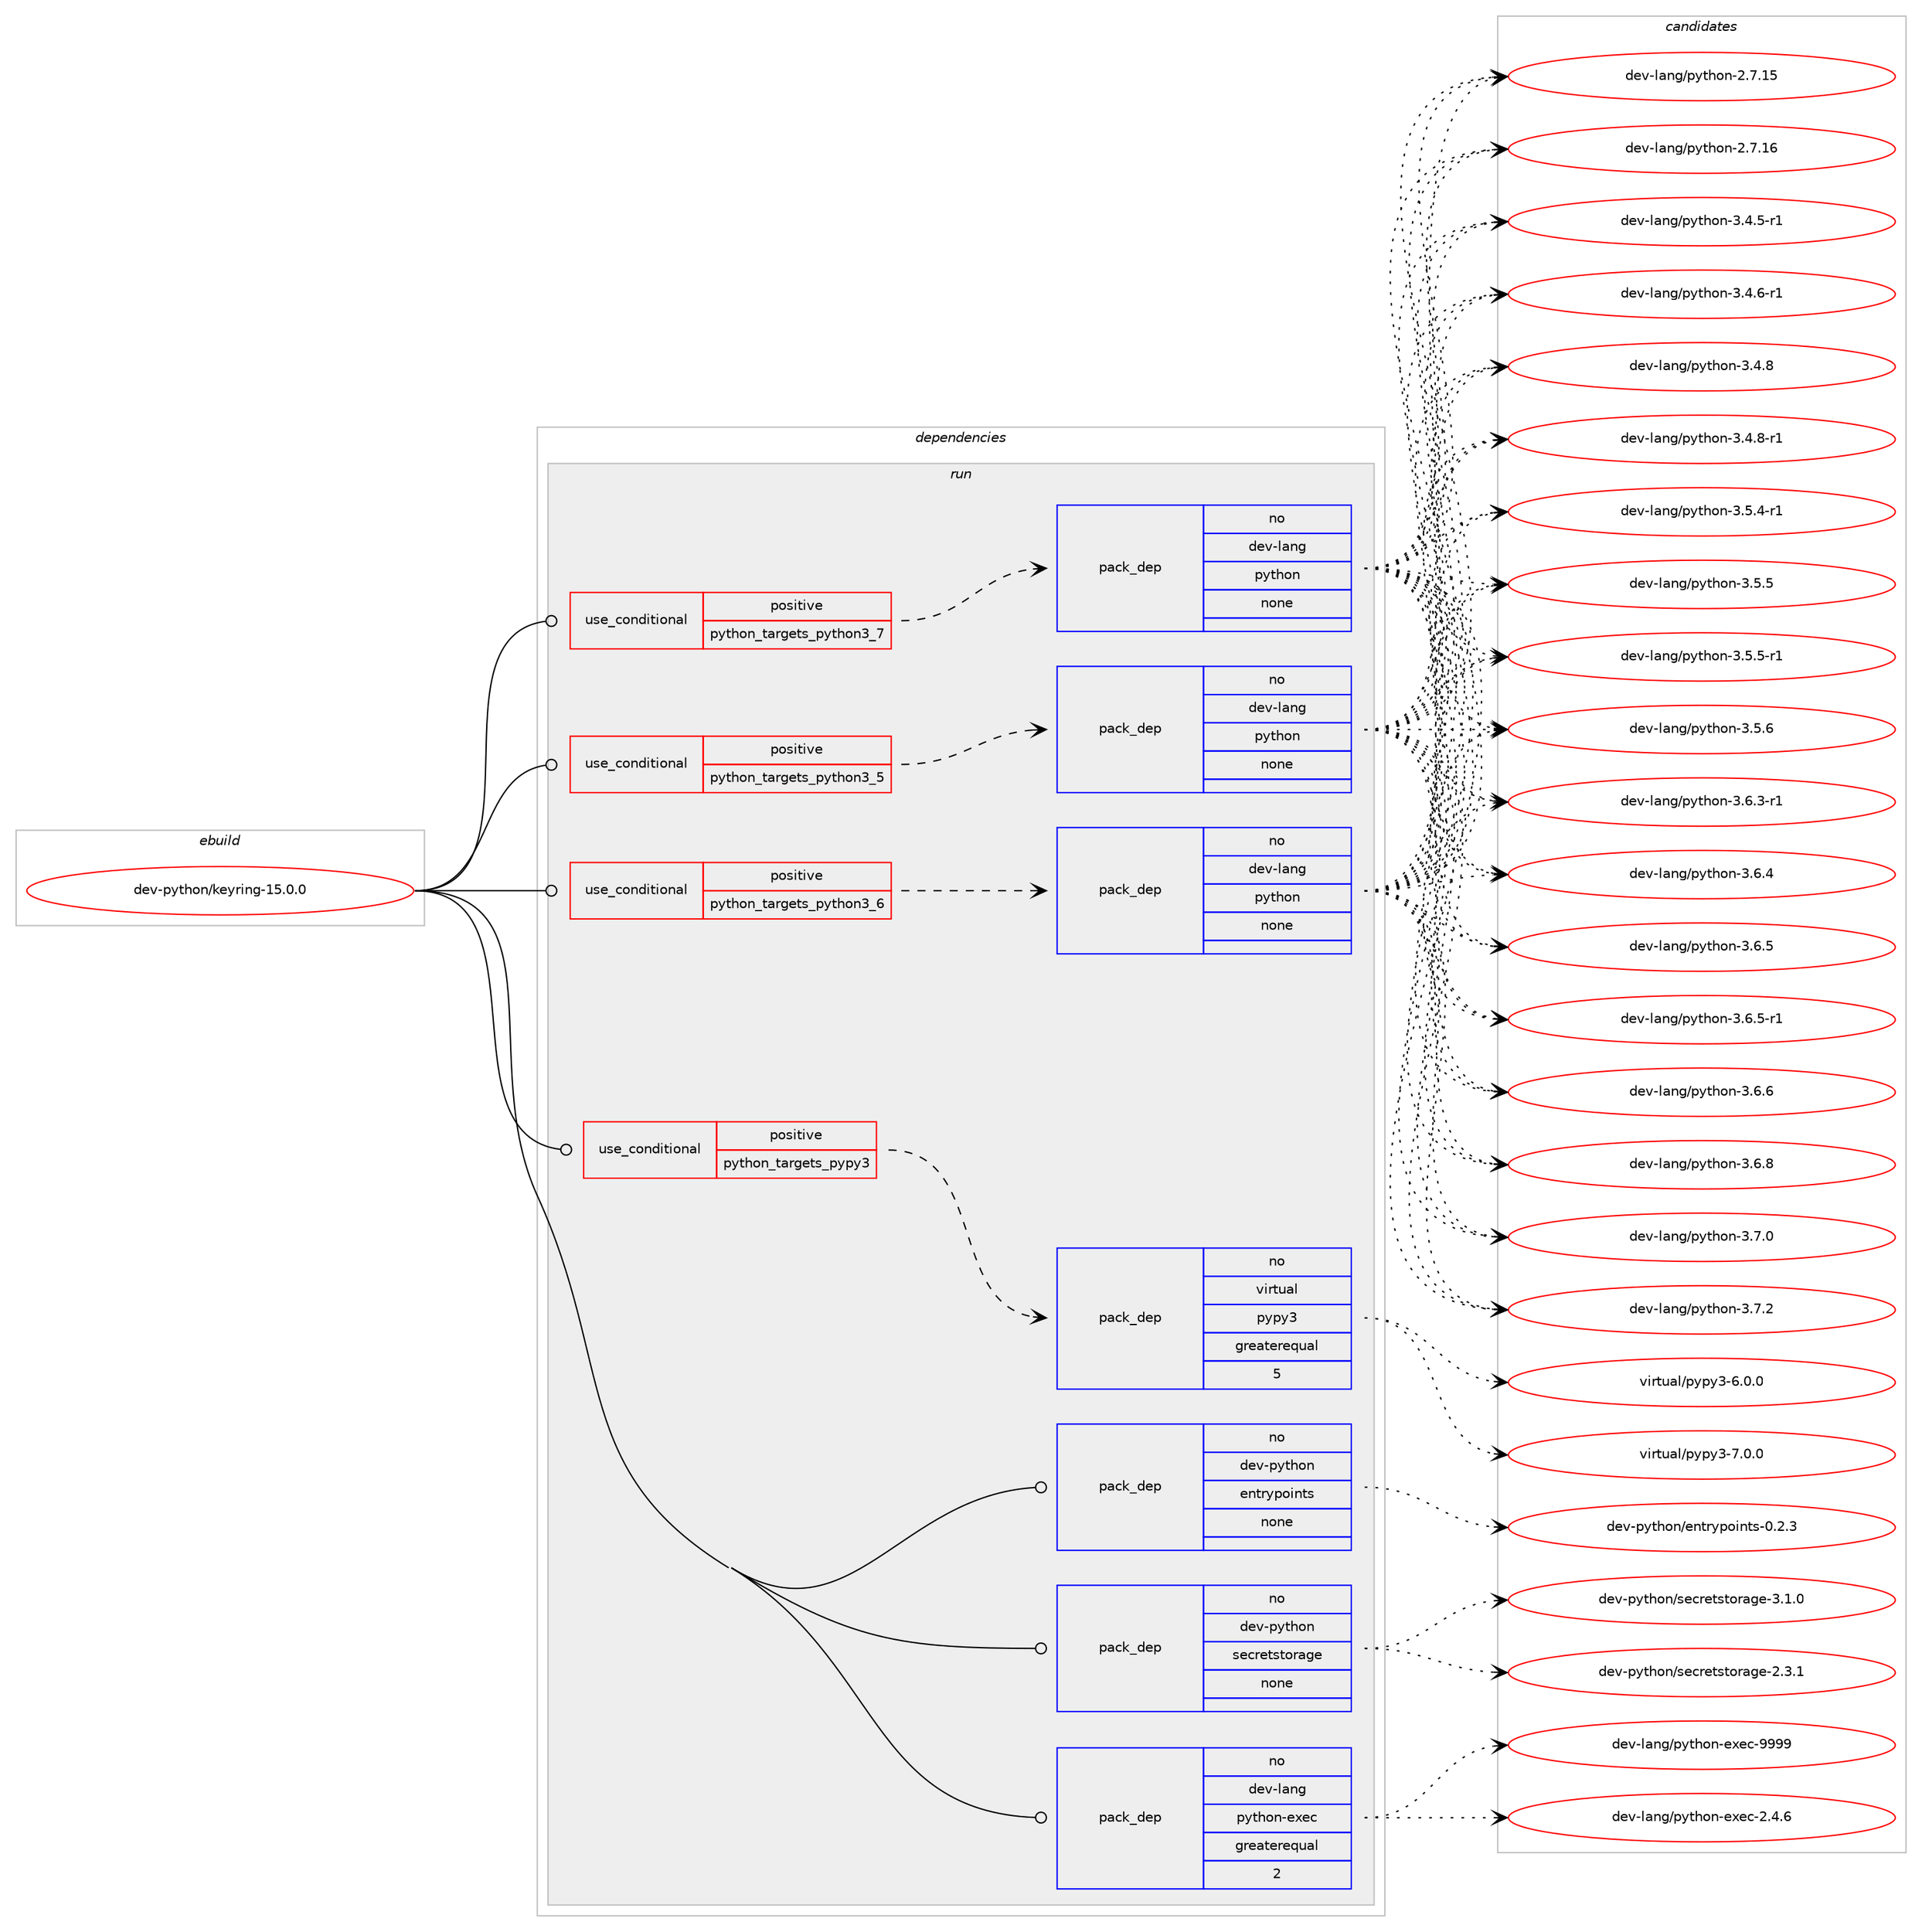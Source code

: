 digraph prolog {

# *************
# Graph options
# *************

newrank=true;
concentrate=true;
compound=true;
graph [rankdir=LR,fontname=Helvetica,fontsize=10,ranksep=1.5];#, ranksep=2.5, nodesep=0.2];
edge  [arrowhead=vee];
node  [fontname=Helvetica,fontsize=10];

# **********
# The ebuild
# **********

subgraph cluster_leftcol {
color=gray;
rank=same;
label=<<i>ebuild</i>>;
id [label="dev-python/keyring-15.0.0", color=red, width=4, href="../dev-python/keyring-15.0.0.svg"];
}

# ****************
# The dependencies
# ****************

subgraph cluster_midcol {
color=gray;
label=<<i>dependencies</i>>;
subgraph cluster_compile {
fillcolor="#eeeeee";
style=filled;
label=<<i>compile</i>>;
}
subgraph cluster_compileandrun {
fillcolor="#eeeeee";
style=filled;
label=<<i>compile and run</i>>;
}
subgraph cluster_run {
fillcolor="#eeeeee";
style=filled;
label=<<i>run</i>>;
subgraph cond376650 {
dependency1416366 [label=<<TABLE BORDER="0" CELLBORDER="1" CELLSPACING="0" CELLPADDING="4"><TR><TD ROWSPAN="3" CELLPADDING="10">use_conditional</TD></TR><TR><TD>positive</TD></TR><TR><TD>python_targets_pypy3</TD></TR></TABLE>>, shape=none, color=red];
subgraph pack1016443 {
dependency1416367 [label=<<TABLE BORDER="0" CELLBORDER="1" CELLSPACING="0" CELLPADDING="4" WIDTH="220"><TR><TD ROWSPAN="6" CELLPADDING="30">pack_dep</TD></TR><TR><TD WIDTH="110">no</TD></TR><TR><TD>virtual</TD></TR><TR><TD>pypy3</TD></TR><TR><TD>greaterequal</TD></TR><TR><TD>5</TD></TR></TABLE>>, shape=none, color=blue];
}
dependency1416366:e -> dependency1416367:w [weight=20,style="dashed",arrowhead="vee"];
}
id:e -> dependency1416366:w [weight=20,style="solid",arrowhead="odot"];
subgraph cond376651 {
dependency1416368 [label=<<TABLE BORDER="0" CELLBORDER="1" CELLSPACING="0" CELLPADDING="4"><TR><TD ROWSPAN="3" CELLPADDING="10">use_conditional</TD></TR><TR><TD>positive</TD></TR><TR><TD>python_targets_python3_5</TD></TR></TABLE>>, shape=none, color=red];
subgraph pack1016444 {
dependency1416369 [label=<<TABLE BORDER="0" CELLBORDER="1" CELLSPACING="0" CELLPADDING="4" WIDTH="220"><TR><TD ROWSPAN="6" CELLPADDING="30">pack_dep</TD></TR><TR><TD WIDTH="110">no</TD></TR><TR><TD>dev-lang</TD></TR><TR><TD>python</TD></TR><TR><TD>none</TD></TR><TR><TD></TD></TR></TABLE>>, shape=none, color=blue];
}
dependency1416368:e -> dependency1416369:w [weight=20,style="dashed",arrowhead="vee"];
}
id:e -> dependency1416368:w [weight=20,style="solid",arrowhead="odot"];
subgraph cond376652 {
dependency1416370 [label=<<TABLE BORDER="0" CELLBORDER="1" CELLSPACING="0" CELLPADDING="4"><TR><TD ROWSPAN="3" CELLPADDING="10">use_conditional</TD></TR><TR><TD>positive</TD></TR><TR><TD>python_targets_python3_6</TD></TR></TABLE>>, shape=none, color=red];
subgraph pack1016445 {
dependency1416371 [label=<<TABLE BORDER="0" CELLBORDER="1" CELLSPACING="0" CELLPADDING="4" WIDTH="220"><TR><TD ROWSPAN="6" CELLPADDING="30">pack_dep</TD></TR><TR><TD WIDTH="110">no</TD></TR><TR><TD>dev-lang</TD></TR><TR><TD>python</TD></TR><TR><TD>none</TD></TR><TR><TD></TD></TR></TABLE>>, shape=none, color=blue];
}
dependency1416370:e -> dependency1416371:w [weight=20,style="dashed",arrowhead="vee"];
}
id:e -> dependency1416370:w [weight=20,style="solid",arrowhead="odot"];
subgraph cond376653 {
dependency1416372 [label=<<TABLE BORDER="0" CELLBORDER="1" CELLSPACING="0" CELLPADDING="4"><TR><TD ROWSPAN="3" CELLPADDING="10">use_conditional</TD></TR><TR><TD>positive</TD></TR><TR><TD>python_targets_python3_7</TD></TR></TABLE>>, shape=none, color=red];
subgraph pack1016446 {
dependency1416373 [label=<<TABLE BORDER="0" CELLBORDER="1" CELLSPACING="0" CELLPADDING="4" WIDTH="220"><TR><TD ROWSPAN="6" CELLPADDING="30">pack_dep</TD></TR><TR><TD WIDTH="110">no</TD></TR><TR><TD>dev-lang</TD></TR><TR><TD>python</TD></TR><TR><TD>none</TD></TR><TR><TD></TD></TR></TABLE>>, shape=none, color=blue];
}
dependency1416372:e -> dependency1416373:w [weight=20,style="dashed",arrowhead="vee"];
}
id:e -> dependency1416372:w [weight=20,style="solid",arrowhead="odot"];
subgraph pack1016447 {
dependency1416374 [label=<<TABLE BORDER="0" CELLBORDER="1" CELLSPACING="0" CELLPADDING="4" WIDTH="220"><TR><TD ROWSPAN="6" CELLPADDING="30">pack_dep</TD></TR><TR><TD WIDTH="110">no</TD></TR><TR><TD>dev-lang</TD></TR><TR><TD>python-exec</TD></TR><TR><TD>greaterequal</TD></TR><TR><TD>2</TD></TR></TABLE>>, shape=none, color=blue];
}
id:e -> dependency1416374:w [weight=20,style="solid",arrowhead="odot"];
subgraph pack1016448 {
dependency1416375 [label=<<TABLE BORDER="0" CELLBORDER="1" CELLSPACING="0" CELLPADDING="4" WIDTH="220"><TR><TD ROWSPAN="6" CELLPADDING="30">pack_dep</TD></TR><TR><TD WIDTH="110">no</TD></TR><TR><TD>dev-python</TD></TR><TR><TD>entrypoints</TD></TR><TR><TD>none</TD></TR><TR><TD></TD></TR></TABLE>>, shape=none, color=blue];
}
id:e -> dependency1416375:w [weight=20,style="solid",arrowhead="odot"];
subgraph pack1016449 {
dependency1416376 [label=<<TABLE BORDER="0" CELLBORDER="1" CELLSPACING="0" CELLPADDING="4" WIDTH="220"><TR><TD ROWSPAN="6" CELLPADDING="30">pack_dep</TD></TR><TR><TD WIDTH="110">no</TD></TR><TR><TD>dev-python</TD></TR><TR><TD>secretstorage</TD></TR><TR><TD>none</TD></TR><TR><TD></TD></TR></TABLE>>, shape=none, color=blue];
}
id:e -> dependency1416376:w [weight=20,style="solid",arrowhead="odot"];
}
}

# **************
# The candidates
# **************

subgraph cluster_choices {
rank=same;
color=gray;
label=<<i>candidates</i>>;

subgraph choice1016443 {
color=black;
nodesep=1;
choice118105114116117971084711212111212151455446484648 [label="virtual/pypy3-6.0.0", color=red, width=4,href="../virtual/pypy3-6.0.0.svg"];
choice118105114116117971084711212111212151455546484648 [label="virtual/pypy3-7.0.0", color=red, width=4,href="../virtual/pypy3-7.0.0.svg"];
dependency1416367:e -> choice118105114116117971084711212111212151455446484648:w [style=dotted,weight="100"];
dependency1416367:e -> choice118105114116117971084711212111212151455546484648:w [style=dotted,weight="100"];
}
subgraph choice1016444 {
color=black;
nodesep=1;
choice10010111845108971101034711212111610411111045504655464953 [label="dev-lang/python-2.7.15", color=red, width=4,href="../dev-lang/python-2.7.15.svg"];
choice10010111845108971101034711212111610411111045504655464954 [label="dev-lang/python-2.7.16", color=red, width=4,href="../dev-lang/python-2.7.16.svg"];
choice1001011184510897110103471121211161041111104551465246534511449 [label="dev-lang/python-3.4.5-r1", color=red, width=4,href="../dev-lang/python-3.4.5-r1.svg"];
choice1001011184510897110103471121211161041111104551465246544511449 [label="dev-lang/python-3.4.6-r1", color=red, width=4,href="../dev-lang/python-3.4.6-r1.svg"];
choice100101118451089711010347112121116104111110455146524656 [label="dev-lang/python-3.4.8", color=red, width=4,href="../dev-lang/python-3.4.8.svg"];
choice1001011184510897110103471121211161041111104551465246564511449 [label="dev-lang/python-3.4.8-r1", color=red, width=4,href="../dev-lang/python-3.4.8-r1.svg"];
choice1001011184510897110103471121211161041111104551465346524511449 [label="dev-lang/python-3.5.4-r1", color=red, width=4,href="../dev-lang/python-3.5.4-r1.svg"];
choice100101118451089711010347112121116104111110455146534653 [label="dev-lang/python-3.5.5", color=red, width=4,href="../dev-lang/python-3.5.5.svg"];
choice1001011184510897110103471121211161041111104551465346534511449 [label="dev-lang/python-3.5.5-r1", color=red, width=4,href="../dev-lang/python-3.5.5-r1.svg"];
choice100101118451089711010347112121116104111110455146534654 [label="dev-lang/python-3.5.6", color=red, width=4,href="../dev-lang/python-3.5.6.svg"];
choice1001011184510897110103471121211161041111104551465446514511449 [label="dev-lang/python-3.6.3-r1", color=red, width=4,href="../dev-lang/python-3.6.3-r1.svg"];
choice100101118451089711010347112121116104111110455146544652 [label="dev-lang/python-3.6.4", color=red, width=4,href="../dev-lang/python-3.6.4.svg"];
choice100101118451089711010347112121116104111110455146544653 [label="dev-lang/python-3.6.5", color=red, width=4,href="../dev-lang/python-3.6.5.svg"];
choice1001011184510897110103471121211161041111104551465446534511449 [label="dev-lang/python-3.6.5-r1", color=red, width=4,href="../dev-lang/python-3.6.5-r1.svg"];
choice100101118451089711010347112121116104111110455146544654 [label="dev-lang/python-3.6.6", color=red, width=4,href="../dev-lang/python-3.6.6.svg"];
choice100101118451089711010347112121116104111110455146544656 [label="dev-lang/python-3.6.8", color=red, width=4,href="../dev-lang/python-3.6.8.svg"];
choice100101118451089711010347112121116104111110455146554648 [label="dev-lang/python-3.7.0", color=red, width=4,href="../dev-lang/python-3.7.0.svg"];
choice100101118451089711010347112121116104111110455146554650 [label="dev-lang/python-3.7.2", color=red, width=4,href="../dev-lang/python-3.7.2.svg"];
dependency1416369:e -> choice10010111845108971101034711212111610411111045504655464953:w [style=dotted,weight="100"];
dependency1416369:e -> choice10010111845108971101034711212111610411111045504655464954:w [style=dotted,weight="100"];
dependency1416369:e -> choice1001011184510897110103471121211161041111104551465246534511449:w [style=dotted,weight="100"];
dependency1416369:e -> choice1001011184510897110103471121211161041111104551465246544511449:w [style=dotted,weight="100"];
dependency1416369:e -> choice100101118451089711010347112121116104111110455146524656:w [style=dotted,weight="100"];
dependency1416369:e -> choice1001011184510897110103471121211161041111104551465246564511449:w [style=dotted,weight="100"];
dependency1416369:e -> choice1001011184510897110103471121211161041111104551465346524511449:w [style=dotted,weight="100"];
dependency1416369:e -> choice100101118451089711010347112121116104111110455146534653:w [style=dotted,weight="100"];
dependency1416369:e -> choice1001011184510897110103471121211161041111104551465346534511449:w [style=dotted,weight="100"];
dependency1416369:e -> choice100101118451089711010347112121116104111110455146534654:w [style=dotted,weight="100"];
dependency1416369:e -> choice1001011184510897110103471121211161041111104551465446514511449:w [style=dotted,weight="100"];
dependency1416369:e -> choice100101118451089711010347112121116104111110455146544652:w [style=dotted,weight="100"];
dependency1416369:e -> choice100101118451089711010347112121116104111110455146544653:w [style=dotted,weight="100"];
dependency1416369:e -> choice1001011184510897110103471121211161041111104551465446534511449:w [style=dotted,weight="100"];
dependency1416369:e -> choice100101118451089711010347112121116104111110455146544654:w [style=dotted,weight="100"];
dependency1416369:e -> choice100101118451089711010347112121116104111110455146544656:w [style=dotted,weight="100"];
dependency1416369:e -> choice100101118451089711010347112121116104111110455146554648:w [style=dotted,weight="100"];
dependency1416369:e -> choice100101118451089711010347112121116104111110455146554650:w [style=dotted,weight="100"];
}
subgraph choice1016445 {
color=black;
nodesep=1;
choice10010111845108971101034711212111610411111045504655464953 [label="dev-lang/python-2.7.15", color=red, width=4,href="../dev-lang/python-2.7.15.svg"];
choice10010111845108971101034711212111610411111045504655464954 [label="dev-lang/python-2.7.16", color=red, width=4,href="../dev-lang/python-2.7.16.svg"];
choice1001011184510897110103471121211161041111104551465246534511449 [label="dev-lang/python-3.4.5-r1", color=red, width=4,href="../dev-lang/python-3.4.5-r1.svg"];
choice1001011184510897110103471121211161041111104551465246544511449 [label="dev-lang/python-3.4.6-r1", color=red, width=4,href="../dev-lang/python-3.4.6-r1.svg"];
choice100101118451089711010347112121116104111110455146524656 [label="dev-lang/python-3.4.8", color=red, width=4,href="../dev-lang/python-3.4.8.svg"];
choice1001011184510897110103471121211161041111104551465246564511449 [label="dev-lang/python-3.4.8-r1", color=red, width=4,href="../dev-lang/python-3.4.8-r1.svg"];
choice1001011184510897110103471121211161041111104551465346524511449 [label="dev-lang/python-3.5.4-r1", color=red, width=4,href="../dev-lang/python-3.5.4-r1.svg"];
choice100101118451089711010347112121116104111110455146534653 [label="dev-lang/python-3.5.5", color=red, width=4,href="../dev-lang/python-3.5.5.svg"];
choice1001011184510897110103471121211161041111104551465346534511449 [label="dev-lang/python-3.5.5-r1", color=red, width=4,href="../dev-lang/python-3.5.5-r1.svg"];
choice100101118451089711010347112121116104111110455146534654 [label="dev-lang/python-3.5.6", color=red, width=4,href="../dev-lang/python-3.5.6.svg"];
choice1001011184510897110103471121211161041111104551465446514511449 [label="dev-lang/python-3.6.3-r1", color=red, width=4,href="../dev-lang/python-3.6.3-r1.svg"];
choice100101118451089711010347112121116104111110455146544652 [label="dev-lang/python-3.6.4", color=red, width=4,href="../dev-lang/python-3.6.4.svg"];
choice100101118451089711010347112121116104111110455146544653 [label="dev-lang/python-3.6.5", color=red, width=4,href="../dev-lang/python-3.6.5.svg"];
choice1001011184510897110103471121211161041111104551465446534511449 [label="dev-lang/python-3.6.5-r1", color=red, width=4,href="../dev-lang/python-3.6.5-r1.svg"];
choice100101118451089711010347112121116104111110455146544654 [label="dev-lang/python-3.6.6", color=red, width=4,href="../dev-lang/python-3.6.6.svg"];
choice100101118451089711010347112121116104111110455146544656 [label="dev-lang/python-3.6.8", color=red, width=4,href="../dev-lang/python-3.6.8.svg"];
choice100101118451089711010347112121116104111110455146554648 [label="dev-lang/python-3.7.0", color=red, width=4,href="../dev-lang/python-3.7.0.svg"];
choice100101118451089711010347112121116104111110455146554650 [label="dev-lang/python-3.7.2", color=red, width=4,href="../dev-lang/python-3.7.2.svg"];
dependency1416371:e -> choice10010111845108971101034711212111610411111045504655464953:w [style=dotted,weight="100"];
dependency1416371:e -> choice10010111845108971101034711212111610411111045504655464954:w [style=dotted,weight="100"];
dependency1416371:e -> choice1001011184510897110103471121211161041111104551465246534511449:w [style=dotted,weight="100"];
dependency1416371:e -> choice1001011184510897110103471121211161041111104551465246544511449:w [style=dotted,weight="100"];
dependency1416371:e -> choice100101118451089711010347112121116104111110455146524656:w [style=dotted,weight="100"];
dependency1416371:e -> choice1001011184510897110103471121211161041111104551465246564511449:w [style=dotted,weight="100"];
dependency1416371:e -> choice1001011184510897110103471121211161041111104551465346524511449:w [style=dotted,weight="100"];
dependency1416371:e -> choice100101118451089711010347112121116104111110455146534653:w [style=dotted,weight="100"];
dependency1416371:e -> choice1001011184510897110103471121211161041111104551465346534511449:w [style=dotted,weight="100"];
dependency1416371:e -> choice100101118451089711010347112121116104111110455146534654:w [style=dotted,weight="100"];
dependency1416371:e -> choice1001011184510897110103471121211161041111104551465446514511449:w [style=dotted,weight="100"];
dependency1416371:e -> choice100101118451089711010347112121116104111110455146544652:w [style=dotted,weight="100"];
dependency1416371:e -> choice100101118451089711010347112121116104111110455146544653:w [style=dotted,weight="100"];
dependency1416371:e -> choice1001011184510897110103471121211161041111104551465446534511449:w [style=dotted,weight="100"];
dependency1416371:e -> choice100101118451089711010347112121116104111110455146544654:w [style=dotted,weight="100"];
dependency1416371:e -> choice100101118451089711010347112121116104111110455146544656:w [style=dotted,weight="100"];
dependency1416371:e -> choice100101118451089711010347112121116104111110455146554648:w [style=dotted,weight="100"];
dependency1416371:e -> choice100101118451089711010347112121116104111110455146554650:w [style=dotted,weight="100"];
}
subgraph choice1016446 {
color=black;
nodesep=1;
choice10010111845108971101034711212111610411111045504655464953 [label="dev-lang/python-2.7.15", color=red, width=4,href="../dev-lang/python-2.7.15.svg"];
choice10010111845108971101034711212111610411111045504655464954 [label="dev-lang/python-2.7.16", color=red, width=4,href="../dev-lang/python-2.7.16.svg"];
choice1001011184510897110103471121211161041111104551465246534511449 [label="dev-lang/python-3.4.5-r1", color=red, width=4,href="../dev-lang/python-3.4.5-r1.svg"];
choice1001011184510897110103471121211161041111104551465246544511449 [label="dev-lang/python-3.4.6-r1", color=red, width=4,href="../dev-lang/python-3.4.6-r1.svg"];
choice100101118451089711010347112121116104111110455146524656 [label="dev-lang/python-3.4.8", color=red, width=4,href="../dev-lang/python-3.4.8.svg"];
choice1001011184510897110103471121211161041111104551465246564511449 [label="dev-lang/python-3.4.8-r1", color=red, width=4,href="../dev-lang/python-3.4.8-r1.svg"];
choice1001011184510897110103471121211161041111104551465346524511449 [label="dev-lang/python-3.5.4-r1", color=red, width=4,href="../dev-lang/python-3.5.4-r1.svg"];
choice100101118451089711010347112121116104111110455146534653 [label="dev-lang/python-3.5.5", color=red, width=4,href="../dev-lang/python-3.5.5.svg"];
choice1001011184510897110103471121211161041111104551465346534511449 [label="dev-lang/python-3.5.5-r1", color=red, width=4,href="../dev-lang/python-3.5.5-r1.svg"];
choice100101118451089711010347112121116104111110455146534654 [label="dev-lang/python-3.5.6", color=red, width=4,href="../dev-lang/python-3.5.6.svg"];
choice1001011184510897110103471121211161041111104551465446514511449 [label="dev-lang/python-3.6.3-r1", color=red, width=4,href="../dev-lang/python-3.6.3-r1.svg"];
choice100101118451089711010347112121116104111110455146544652 [label="dev-lang/python-3.6.4", color=red, width=4,href="../dev-lang/python-3.6.4.svg"];
choice100101118451089711010347112121116104111110455146544653 [label="dev-lang/python-3.6.5", color=red, width=4,href="../dev-lang/python-3.6.5.svg"];
choice1001011184510897110103471121211161041111104551465446534511449 [label="dev-lang/python-3.6.5-r1", color=red, width=4,href="../dev-lang/python-3.6.5-r1.svg"];
choice100101118451089711010347112121116104111110455146544654 [label="dev-lang/python-3.6.6", color=red, width=4,href="../dev-lang/python-3.6.6.svg"];
choice100101118451089711010347112121116104111110455146544656 [label="dev-lang/python-3.6.8", color=red, width=4,href="../dev-lang/python-3.6.8.svg"];
choice100101118451089711010347112121116104111110455146554648 [label="dev-lang/python-3.7.0", color=red, width=4,href="../dev-lang/python-3.7.0.svg"];
choice100101118451089711010347112121116104111110455146554650 [label="dev-lang/python-3.7.2", color=red, width=4,href="../dev-lang/python-3.7.2.svg"];
dependency1416373:e -> choice10010111845108971101034711212111610411111045504655464953:w [style=dotted,weight="100"];
dependency1416373:e -> choice10010111845108971101034711212111610411111045504655464954:w [style=dotted,weight="100"];
dependency1416373:e -> choice1001011184510897110103471121211161041111104551465246534511449:w [style=dotted,weight="100"];
dependency1416373:e -> choice1001011184510897110103471121211161041111104551465246544511449:w [style=dotted,weight="100"];
dependency1416373:e -> choice100101118451089711010347112121116104111110455146524656:w [style=dotted,weight="100"];
dependency1416373:e -> choice1001011184510897110103471121211161041111104551465246564511449:w [style=dotted,weight="100"];
dependency1416373:e -> choice1001011184510897110103471121211161041111104551465346524511449:w [style=dotted,weight="100"];
dependency1416373:e -> choice100101118451089711010347112121116104111110455146534653:w [style=dotted,weight="100"];
dependency1416373:e -> choice1001011184510897110103471121211161041111104551465346534511449:w [style=dotted,weight="100"];
dependency1416373:e -> choice100101118451089711010347112121116104111110455146534654:w [style=dotted,weight="100"];
dependency1416373:e -> choice1001011184510897110103471121211161041111104551465446514511449:w [style=dotted,weight="100"];
dependency1416373:e -> choice100101118451089711010347112121116104111110455146544652:w [style=dotted,weight="100"];
dependency1416373:e -> choice100101118451089711010347112121116104111110455146544653:w [style=dotted,weight="100"];
dependency1416373:e -> choice1001011184510897110103471121211161041111104551465446534511449:w [style=dotted,weight="100"];
dependency1416373:e -> choice100101118451089711010347112121116104111110455146544654:w [style=dotted,weight="100"];
dependency1416373:e -> choice100101118451089711010347112121116104111110455146544656:w [style=dotted,weight="100"];
dependency1416373:e -> choice100101118451089711010347112121116104111110455146554648:w [style=dotted,weight="100"];
dependency1416373:e -> choice100101118451089711010347112121116104111110455146554650:w [style=dotted,weight="100"];
}
subgraph choice1016447 {
color=black;
nodesep=1;
choice1001011184510897110103471121211161041111104510112010199455046524654 [label="dev-lang/python-exec-2.4.6", color=red, width=4,href="../dev-lang/python-exec-2.4.6.svg"];
choice10010111845108971101034711212111610411111045101120101994557575757 [label="dev-lang/python-exec-9999", color=red, width=4,href="../dev-lang/python-exec-9999.svg"];
dependency1416374:e -> choice1001011184510897110103471121211161041111104510112010199455046524654:w [style=dotted,weight="100"];
dependency1416374:e -> choice10010111845108971101034711212111610411111045101120101994557575757:w [style=dotted,weight="100"];
}
subgraph choice1016448 {
color=black;
nodesep=1;
choice1001011184511212111610411111047101110116114121112111105110116115454846504651 [label="dev-python/entrypoints-0.2.3", color=red, width=4,href="../dev-python/entrypoints-0.2.3.svg"];
dependency1416375:e -> choice1001011184511212111610411111047101110116114121112111105110116115454846504651:w [style=dotted,weight="100"];
}
subgraph choice1016449 {
color=black;
nodesep=1;
choice10010111845112121116104111110471151019911410111611511611111497103101455046514649 [label="dev-python/secretstorage-2.3.1", color=red, width=4,href="../dev-python/secretstorage-2.3.1.svg"];
choice10010111845112121116104111110471151019911410111611511611111497103101455146494648 [label="dev-python/secretstorage-3.1.0", color=red, width=4,href="../dev-python/secretstorage-3.1.0.svg"];
dependency1416376:e -> choice10010111845112121116104111110471151019911410111611511611111497103101455046514649:w [style=dotted,weight="100"];
dependency1416376:e -> choice10010111845112121116104111110471151019911410111611511611111497103101455146494648:w [style=dotted,weight="100"];
}
}

}
